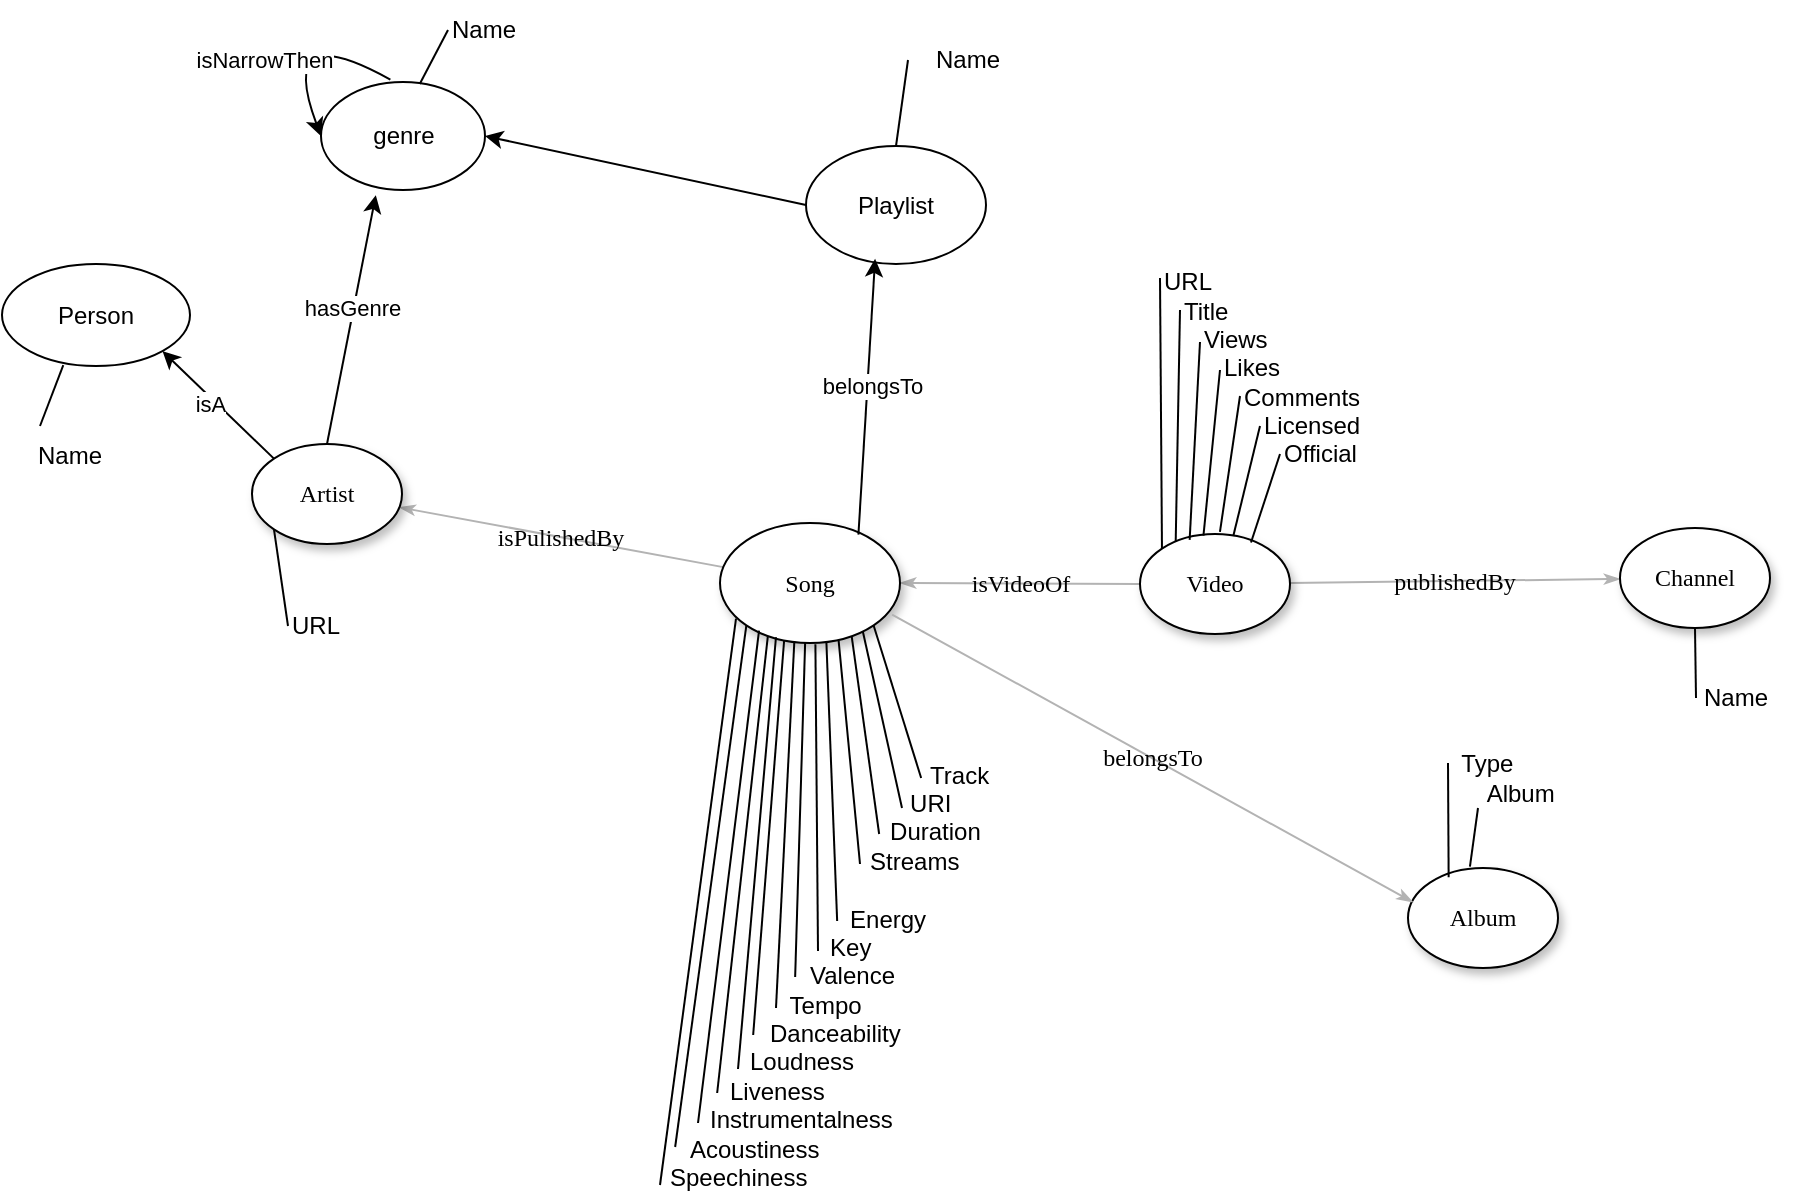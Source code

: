 <mxfile version="22.0.8" type="device">
  <diagram name="Page-1" id="42789a77-a242-8287-6e28-9cd8cfd52e62">
    <mxGraphModel dx="1613" dy="663" grid="0" gridSize="10" guides="1" tooltips="1" connect="1" arrows="1" fold="1" page="1" pageScale="1" pageWidth="1100" pageHeight="850" background="none" math="0" shadow="0">
      <root>
        <mxCell id="0" />
        <mxCell id="1" parent="0" />
        <mxCell id="1ea317790d2ca983-13" value="isVideoOf" style="edgeStyle=none;rounded=1;html=1;labelBackgroundColor=none;startArrow=none;startFill=0;startSize=5;endArrow=classicThin;endFill=1;endSize=5;jettySize=auto;orthogonalLoop=1;strokeColor=#B3B3B3;strokeWidth=1;fontFamily=Verdana;fontSize=12;exitX=0;exitY=0.5;exitDx=0;exitDy=0;entryX=1;entryY=0.5;entryDx=0;entryDy=0;" parent="1" source="1ea317790d2ca983-9" target="1ea317790d2ca983-1" edge="1">
          <mxGeometry relative="1" as="geometry">
            <mxPoint x="444" y="268" as="targetPoint" />
          </mxGeometry>
        </mxCell>
        <mxCell id="1ea317790d2ca983-14" value="isPulishedBy" style="edgeStyle=none;rounded=1;html=1;labelBackgroundColor=none;startArrow=none;startFill=0;startSize=5;endArrow=classicThin;endFill=1;endSize=5;jettySize=auto;orthogonalLoop=1;strokeColor=#B3B3B3;strokeWidth=1;fontFamily=Verdana;fontSize=12" parent="1" source="1ea317790d2ca983-1" target="1ea317790d2ca983-3" edge="1">
          <mxGeometry x="-0.001" relative="1" as="geometry">
            <mxPoint as="offset" />
          </mxGeometry>
        </mxCell>
        <mxCell id="1ea317790d2ca983-1" value="Song" style="ellipse;whiteSpace=wrap;html=1;rounded=0;shadow=1;comic=0;labelBackgroundColor=none;strokeWidth=1;fontFamily=Verdana;fontSize=12;align=center;" parent="1" vertex="1">
          <mxGeometry x="370" y="272.5" width="90" height="60" as="geometry" />
        </mxCell>
        <mxCell id="1ea317790d2ca983-2" value="&lt;span&gt;Album&lt;/span&gt;" style="ellipse;whiteSpace=wrap;html=1;rounded=0;shadow=1;comic=0;labelBackgroundColor=none;strokeWidth=1;fontFamily=Verdana;fontSize=12;align=center;" parent="1" vertex="1">
          <mxGeometry x="714" y="445" width="75" height="50" as="geometry" />
        </mxCell>
        <mxCell id="1ea317790d2ca983-3" value="&lt;span&gt;Artist&lt;/span&gt;" style="ellipse;whiteSpace=wrap;html=1;rounded=0;shadow=1;comic=0;labelBackgroundColor=none;strokeWidth=1;fontFamily=Verdana;fontSize=12;align=center;" parent="1" vertex="1">
          <mxGeometry x="136" y="233" width="75" height="50" as="geometry" />
        </mxCell>
        <mxCell id="1ea317790d2ca983-19" value="publishedBy" style="edgeStyle=none;rounded=1;html=1;labelBackgroundColor=none;startArrow=none;startFill=0;startSize=5;endArrow=classicThin;endFill=1;endSize=5;jettySize=auto;orthogonalLoop=1;strokeColor=#B3B3B3;strokeWidth=1;fontFamily=Verdana;fontSize=12" parent="1" source="1ea317790d2ca983-9" target="1ea317790d2ca983-10" edge="1">
          <mxGeometry relative="1" as="geometry" />
        </mxCell>
        <mxCell id="1ea317790d2ca983-9" value="Video" style="ellipse;whiteSpace=wrap;html=1;rounded=0;shadow=1;comic=0;labelBackgroundColor=none;strokeWidth=1;fontFamily=Verdana;fontSize=12;align=center;" parent="1" vertex="1">
          <mxGeometry x="580" y="278" width="75" height="50" as="geometry" />
        </mxCell>
        <mxCell id="1ea317790d2ca983-10" value="&lt;span&gt;Channel&lt;/span&gt;" style="ellipse;whiteSpace=wrap;html=1;rounded=0;shadow=1;comic=0;labelBackgroundColor=none;strokeWidth=1;fontFamily=Verdana;fontSize=12;align=center;" parent="1" vertex="1">
          <mxGeometry x="820" y="275" width="75" height="50" as="geometry" />
        </mxCell>
        <mxCell id="-lhkFG2HZT-Equ-z4yoy-2" value="belongsTo" style="edgeStyle=none;rounded=1;html=1;labelBackgroundColor=none;startArrow=none;startFill=0;startSize=5;endArrow=classicThin;endFill=1;endSize=5;jettySize=auto;orthogonalLoop=1;strokeColor=#B3B3B3;strokeWidth=1;fontFamily=Verdana;fontSize=12;exitX=0.956;exitY=0.763;exitDx=0;exitDy=0;entryX=0.032;entryY=0.34;entryDx=0;entryDy=0;exitPerimeter=0;entryPerimeter=0;" parent="1" source="1ea317790d2ca983-1" target="1ea317790d2ca983-2" edge="1">
          <mxGeometry relative="1" as="geometry">
            <mxPoint x="440" y="310" as="sourcePoint" />
            <mxPoint x="600" y="310" as="targetPoint" />
          </mxGeometry>
        </mxCell>
        <mxCell id="-lhkFG2HZT-Equ-z4yoy-3" value="&lt;div style=&quot;text-align: left;&quot;&gt;&lt;span style=&quot;background-color: initial;&quot;&gt;Type&lt;/span&gt;&lt;/div&gt;&amp;nbsp; &amp;nbsp; Album" style="text;html=1;strokeColor=none;fillColor=none;align=center;verticalAlign=middle;whiteSpace=wrap;rounded=0;" parent="1" vertex="1">
          <mxGeometry x="734" y="385" width="60" height="30" as="geometry" />
        </mxCell>
        <mxCell id="-lhkFG2HZT-Equ-z4yoy-4" value="" style="endArrow=none;html=1;rounded=0;exitX=0.271;exitY=0.093;exitDx=0;exitDy=0;exitPerimeter=0;entryX=0;entryY=0.25;entryDx=0;entryDy=0;" parent="1" source="1ea317790d2ca983-2" edge="1" target="-lhkFG2HZT-Equ-z4yoy-3">
          <mxGeometry width="50" height="50" relative="1" as="geometry">
            <mxPoint x="110" y="140" as="sourcePoint" />
            <mxPoint x="160" y="90" as="targetPoint" />
          </mxGeometry>
        </mxCell>
        <mxCell id="-lhkFG2HZT-Equ-z4yoy-5" value="" style="endArrow=none;html=1;rounded=0;exitX=0.413;exitY=-0.013;exitDx=0;exitDy=0;exitPerimeter=0;entryX=0.25;entryY=1;entryDx=0;entryDy=0;" parent="1" source="1ea317790d2ca983-2" edge="1" target="-lhkFG2HZT-Equ-z4yoy-3">
          <mxGeometry width="50" height="50" relative="1" as="geometry">
            <mxPoint x="170" y="170" as="sourcePoint" />
            <mxPoint x="170" y="99.997" as="targetPoint" />
          </mxGeometry>
        </mxCell>
        <mxCell id="-lhkFG2HZT-Equ-z4yoy-6" value="URL" style="text;html=1;strokeColor=none;fillColor=none;align=left;verticalAlign=middle;whiteSpace=wrap;rounded=0;" parent="1" vertex="1">
          <mxGeometry x="154" y="309" width="60" height="30" as="geometry" />
        </mxCell>
        <mxCell id="-lhkFG2HZT-Equ-z4yoy-7" value="" style="endArrow=none;html=1;rounded=0;entryX=0.326;entryY=0.992;entryDx=0;entryDy=0;entryPerimeter=0;exitX=0.25;exitY=0;exitDx=0;exitDy=0;" parent="1" target="fviccIfsdbxI5g3kTzcu-4" edge="1" source="fviccIfsdbxI5g3kTzcu-9">
          <mxGeometry width="50" height="50" relative="1" as="geometry">
            <mxPoint x="41" y="376" as="sourcePoint" />
            <mxPoint x="170" y="430" as="targetPoint" />
          </mxGeometry>
        </mxCell>
        <mxCell id="-lhkFG2HZT-Equ-z4yoy-8" value="" style="endArrow=none;html=1;rounded=0;entryX=0;entryY=1;entryDx=0;entryDy=0;exitX=0;exitY=0.5;exitDx=0;exitDy=0;" parent="1" target="1ea317790d2ca983-3" edge="1" source="-lhkFG2HZT-Equ-z4yoy-6">
          <mxGeometry width="50" height="50" relative="1" as="geometry">
            <mxPoint x="150" y="480" as="sourcePoint" />
            <mxPoint x="160" y="420" as="targetPoint" />
          </mxGeometry>
        </mxCell>
        <mxCell id="-lhkFG2HZT-Equ-z4yoy-9" value="&amp;nbsp; &amp;nbsp; &amp;nbsp; &amp;nbsp; &amp;nbsp; &amp;nbsp; &amp;nbsp; &amp;nbsp; &amp;nbsp; &amp;nbsp; &amp;nbsp; &amp;nbsp; &amp;nbsp; &amp;nbsp; &amp;nbsp; &amp;nbsp; &amp;nbsp; &amp;nbsp; &amp;nbsp; &amp;nbsp;Track&lt;br&gt;&amp;nbsp; &amp;nbsp; &amp;nbsp; &amp;nbsp; &amp;nbsp; &amp;nbsp; &amp;nbsp; &amp;nbsp; &amp;nbsp; &amp;nbsp; &amp;nbsp; &amp;nbsp; &amp;nbsp; &amp;nbsp; &amp;nbsp; &amp;nbsp; &amp;nbsp; &amp;nbsp; URI&lt;br&gt;&amp;nbsp; &amp;nbsp; &amp;nbsp; &amp;nbsp; &amp;nbsp; &amp;nbsp; &amp;nbsp; &amp;nbsp; &amp;nbsp; &amp;nbsp; &amp;nbsp; &amp;nbsp; &amp;nbsp; &amp;nbsp; &amp;nbsp; &amp;nbsp; &amp;nbsp;Duration&lt;br&gt;&amp;nbsp; &amp;nbsp; &amp;nbsp; &amp;nbsp; &amp;nbsp; &amp;nbsp; &amp;nbsp; &amp;nbsp; &amp;nbsp; &amp;nbsp; &amp;nbsp; &amp;nbsp; &amp;nbsp; &amp;nbsp; &amp;nbsp; Streams&lt;br&gt;&lt;br style=&quot;border-color: var(--border-color);&quot;&gt;&amp;nbsp; &amp;nbsp; &amp;nbsp; &amp;nbsp; &amp;nbsp; &amp;nbsp; &amp;nbsp; &amp;nbsp; &amp;nbsp; &amp;nbsp; &amp;nbsp; &amp;nbsp; &amp;nbsp; &amp;nbsp;Energy&lt;br style=&quot;border-color: var(--border-color);&quot;&gt;&amp;nbsp; &amp;nbsp; &amp;nbsp; &amp;nbsp; &amp;nbsp; &amp;nbsp; &amp;nbsp; &amp;nbsp; &amp;nbsp; &amp;nbsp; &amp;nbsp; &amp;nbsp; Key&lt;br&gt;&amp;nbsp; &amp;nbsp; &amp;nbsp; &amp;nbsp; &amp;nbsp; &amp;nbsp; &amp;nbsp; &amp;nbsp; &amp;nbsp; &amp;nbsp; &amp;nbsp;Valence&lt;br&gt;&amp;nbsp; &amp;nbsp; &amp;nbsp; &amp;nbsp; &amp;nbsp; &amp;nbsp; &amp;nbsp; &amp;nbsp; &amp;nbsp; Tempo&lt;br&gt;&amp;nbsp; &amp;nbsp; &amp;nbsp; &amp;nbsp; &amp;nbsp; &amp;nbsp; &amp;nbsp; &amp;nbsp;Danceability&lt;br style=&quot;border-color: var(--border-color);&quot;&gt;&amp;nbsp; &amp;nbsp; &amp;nbsp; &amp;nbsp; &amp;nbsp; &amp;nbsp; Loudness&lt;br style=&quot;border-color: var(--border-color);&quot;&gt;&amp;nbsp; &amp;nbsp; &amp;nbsp; &amp;nbsp; &amp;nbsp;Liveness&lt;br style=&quot;border-color: var(--border-color);&quot;&gt;&amp;nbsp; &amp;nbsp;&amp;nbsp; &amp;nbsp;Instrumentalness&lt;br style=&quot;border-color: var(--border-color);&quot;&gt;&amp;nbsp; &amp;nbsp;Acoustiness&lt;br style=&quot;border-color: var(--border-color);&quot;&gt;Speechiness" style="text;html=1;strokeColor=none;fillColor=none;align=left;verticalAlign=middle;whiteSpace=wrap;rounded=0;" parent="1" vertex="1">
          <mxGeometry x="343" y="388.5" width="170" height="220" as="geometry" />
        </mxCell>
        <mxCell id="-lhkFG2HZT-Equ-z4yoy-10" value="" style="endArrow=none;html=1;rounded=0;entryX=0.089;entryY=0.796;entryDx=0;entryDy=0;entryPerimeter=0;" parent="1" target="1ea317790d2ca983-1" edge="1">
          <mxGeometry width="50" height="50" relative="1" as="geometry">
            <mxPoint x="340" y="603.5" as="sourcePoint" />
            <mxPoint x="340" y="330" as="targetPoint" />
          </mxGeometry>
        </mxCell>
        <mxCell id="-lhkFG2HZT-Equ-z4yoy-11" value="" style="endArrow=none;html=1;rounded=0;entryX=0;entryY=1;entryDx=0;entryDy=0;" parent="1" target="1ea317790d2ca983-1" edge="1">
          <mxGeometry width="50" height="50" relative="1" as="geometry">
            <mxPoint x="347.58" y="584.5" as="sourcePoint" />
            <mxPoint x="350" y="330" as="targetPoint" />
          </mxGeometry>
        </mxCell>
        <mxCell id="-lhkFG2HZT-Equ-z4yoy-12" value="" style="endArrow=none;html=1;rounded=0;entryX=0.217;entryY=0.897;entryDx=0;entryDy=0;entryPerimeter=0;" parent="1" target="1ea317790d2ca983-1" edge="1">
          <mxGeometry width="50" height="50" relative="1" as="geometry">
            <mxPoint x="359" y="572.5" as="sourcePoint" />
            <mxPoint x="359" y="332.5" as="targetPoint" />
          </mxGeometry>
        </mxCell>
        <mxCell id="-lhkFG2HZT-Equ-z4yoy-13" value="" style="endArrow=none;html=1;rounded=0;entryX=0.266;entryY=0.94;entryDx=0;entryDy=0;entryPerimeter=0;" parent="1" target="1ea317790d2ca983-1" edge="1">
          <mxGeometry width="50" height="50" relative="1" as="geometry">
            <mxPoint x="368.58" y="557.5" as="sourcePoint" />
            <mxPoint x="369" y="330" as="targetPoint" />
          </mxGeometry>
        </mxCell>
        <mxCell id="-lhkFG2HZT-Equ-z4yoy-14" value="" style="endArrow=none;html=1;rounded=0;entryX=0.311;entryY=0.952;entryDx=0;entryDy=0;entryPerimeter=0;" parent="1" target="1ea317790d2ca983-1" edge="1">
          <mxGeometry width="50" height="50" relative="1" as="geometry">
            <mxPoint x="379" y="545.5" as="sourcePoint" />
            <mxPoint x="379" y="330" as="targetPoint" />
          </mxGeometry>
        </mxCell>
        <mxCell id="-lhkFG2HZT-Equ-z4yoy-15" value="" style="endArrow=none;html=1;rounded=0;entryX=0.356;entryY=0.983;entryDx=0;entryDy=0;entryPerimeter=0;" parent="1" target="1ea317790d2ca983-1" edge="1">
          <mxGeometry width="50" height="50" relative="1" as="geometry">
            <mxPoint x="386.58" y="528.5" as="sourcePoint" />
            <mxPoint x="387" y="330" as="targetPoint" />
          </mxGeometry>
        </mxCell>
        <mxCell id="-lhkFG2HZT-Equ-z4yoy-16" value="" style="endArrow=none;html=1;rounded=0;entryX=0.413;entryY=0.986;entryDx=0;entryDy=0;entryPerimeter=0;" parent="1" target="1ea317790d2ca983-1" edge="1">
          <mxGeometry width="50" height="50" relative="1" as="geometry">
            <mxPoint x="398" y="515" as="sourcePoint" />
            <mxPoint x="398" y="325" as="targetPoint" />
          </mxGeometry>
        </mxCell>
        <mxCell id="-lhkFG2HZT-Equ-z4yoy-17" value="" style="endArrow=none;html=1;rounded=0;entryX=0.473;entryY=0.995;entryDx=0;entryDy=0;entryPerimeter=0;" parent="1" target="1ea317790d2ca983-1" edge="1">
          <mxGeometry width="50" height="50" relative="1" as="geometry">
            <mxPoint x="407.58" y="499.5" as="sourcePoint" />
            <mxPoint x="410" y="330" as="targetPoint" />
          </mxGeometry>
        </mxCell>
        <mxCell id="-lhkFG2HZT-Equ-z4yoy-18" value="" style="endArrow=none;html=1;rounded=0;entryX=0.53;entryY=1.011;entryDx=0;entryDy=0;entryPerimeter=0;" parent="1" target="1ea317790d2ca983-1" edge="1">
          <mxGeometry width="50" height="50" relative="1" as="geometry">
            <mxPoint x="419" y="486.5" as="sourcePoint" />
            <mxPoint x="420" y="330" as="targetPoint" />
          </mxGeometry>
        </mxCell>
        <mxCell id="-lhkFG2HZT-Equ-z4yoy-19" value="" style="endArrow=none;html=1;rounded=0;entryX=0.591;entryY=0.992;entryDx=0;entryDy=0;entryPerimeter=0;" parent="1" target="1ea317790d2ca983-1" edge="1">
          <mxGeometry width="50" height="50" relative="1" as="geometry">
            <mxPoint x="428.58" y="471.5" as="sourcePoint" />
            <mxPoint x="429" y="330" as="targetPoint" />
          </mxGeometry>
        </mxCell>
        <mxCell id="-lhkFG2HZT-Equ-z4yoy-20" value="" style="endArrow=none;html=1;rounded=0;entryX=0.659;entryY=0.98;entryDx=0;entryDy=0;entryPerimeter=0;" parent="1" target="1ea317790d2ca983-1" edge="1">
          <mxGeometry width="50" height="50" relative="1" as="geometry">
            <mxPoint x="440" y="443" as="sourcePoint" />
            <mxPoint x="440" y="330" as="targetPoint" />
          </mxGeometry>
        </mxCell>
        <mxCell id="-lhkFG2HZT-Equ-z4yoy-21" value="" style="endArrow=none;html=1;rounded=0;entryX=0.732;entryY=0.949;entryDx=0;entryDy=0;entryPerimeter=0;" parent="1" target="1ea317790d2ca983-1" edge="1">
          <mxGeometry width="50" height="50" relative="1" as="geometry">
            <mxPoint x="449.58" y="428" as="sourcePoint" />
            <mxPoint x="450" y="330" as="targetPoint" />
          </mxGeometry>
        </mxCell>
        <mxCell id="-lhkFG2HZT-Equ-z4yoy-22" value="" style="endArrow=none;html=1;rounded=0;entryX=0.793;entryY=0.9;entryDx=0;entryDy=0;entryPerimeter=0;" parent="1" target="1ea317790d2ca983-1" edge="1">
          <mxGeometry width="50" height="50" relative="1" as="geometry">
            <mxPoint x="461" y="415" as="sourcePoint" />
            <mxPoint x="460" y="330" as="targetPoint" />
          </mxGeometry>
        </mxCell>
        <mxCell id="-lhkFG2HZT-Equ-z4yoy-23" value="" style="endArrow=none;html=1;rounded=0;entryX=1;entryY=1;entryDx=0;entryDy=0;" parent="1" target="1ea317790d2ca983-1" edge="1">
          <mxGeometry width="50" height="50" relative="1" as="geometry">
            <mxPoint x="470.58" y="400" as="sourcePoint" />
            <mxPoint x="470" y="330" as="targetPoint" />
          </mxGeometry>
        </mxCell>
        <mxCell id="-lhkFG2HZT-Equ-z4yoy-24" value="URL&lt;br&gt;&amp;nbsp; &amp;nbsp;Title&lt;br&gt;&amp;nbsp; &amp;nbsp; &amp;nbsp; Views&lt;br&gt;&amp;nbsp; &amp;nbsp; &amp;nbsp; &amp;nbsp; &amp;nbsp;Likes&lt;br&gt;&amp;nbsp; &amp;nbsp; &amp;nbsp; &amp;nbsp; &amp;nbsp; &amp;nbsp; Comments&lt;br&gt;&amp;nbsp; &amp;nbsp; &amp;nbsp; &amp;nbsp; &amp;nbsp; &amp;nbsp; &amp;nbsp; &amp;nbsp;Licensed&lt;br&gt;&amp;nbsp; &amp;nbsp; &amp;nbsp; &amp;nbsp; &amp;nbsp; &amp;nbsp; &amp;nbsp; &amp;nbsp; &amp;nbsp; Official" style="text;html=1;strokeColor=none;fillColor=none;align=left;verticalAlign=middle;whiteSpace=wrap;rounded=0;" parent="1" vertex="1">
          <mxGeometry x="590" y="140" width="110" height="110" as="geometry" />
        </mxCell>
        <mxCell id="-lhkFG2HZT-Equ-z4yoy-25" value="" style="endArrow=none;html=1;rounded=0;exitX=0;exitY=0;exitDx=0;exitDy=0;" parent="1" source="1ea317790d2ca983-9" edge="1">
          <mxGeometry width="50" height="50" relative="1" as="geometry">
            <mxPoint x="540" y="200" as="sourcePoint" />
            <mxPoint x="590" y="150" as="targetPoint" />
          </mxGeometry>
        </mxCell>
        <mxCell id="-lhkFG2HZT-Equ-z4yoy-26" value="" style="endArrow=none;html=1;rounded=0;exitX=0.238;exitY=0.08;exitDx=0;exitDy=0;exitPerimeter=0;" parent="1" source="1ea317790d2ca983-9" edge="1">
          <mxGeometry width="50" height="50" relative="1" as="geometry">
            <mxPoint x="610" y="280" as="sourcePoint" />
            <mxPoint x="600" y="166" as="targetPoint" />
          </mxGeometry>
        </mxCell>
        <mxCell id="-lhkFG2HZT-Equ-z4yoy-27" value="" style="endArrow=none;html=1;rounded=0;exitX=0.331;exitY=0.059;exitDx=0;exitDy=0;exitPerimeter=0;" parent="1" source="1ea317790d2ca983-9" edge="1">
          <mxGeometry width="50" height="50" relative="1" as="geometry">
            <mxPoint x="618" y="295" as="sourcePoint" />
            <mxPoint x="610" y="182" as="targetPoint" />
          </mxGeometry>
        </mxCell>
        <mxCell id="-lhkFG2HZT-Equ-z4yoy-28" value="" style="endArrow=none;html=1;rounded=0;exitX=0.423;exitY=0.016;exitDx=0;exitDy=0;exitPerimeter=0;" parent="1" source="1ea317790d2ca983-9" edge="1">
          <mxGeometry width="50" height="50" relative="1" as="geometry">
            <mxPoint x="625" y="292" as="sourcePoint" />
            <mxPoint x="620" y="196" as="targetPoint" />
          </mxGeometry>
        </mxCell>
        <mxCell id="-lhkFG2HZT-Equ-z4yoy-29" value="" style="endArrow=none;html=1;rounded=0;exitX=0.533;exitY=-0.021;exitDx=0;exitDy=0;exitPerimeter=0;" parent="1" source="1ea317790d2ca983-9" edge="1">
          <mxGeometry width="50" height="50" relative="1" as="geometry">
            <mxPoint x="632" y="289" as="sourcePoint" />
            <mxPoint x="630" y="209" as="targetPoint" />
          </mxGeometry>
        </mxCell>
        <mxCell id="-lhkFG2HZT-Equ-z4yoy-30" value="" style="endArrow=none;html=1;rounded=0;exitX=0.622;exitY=0.021;exitDx=0;exitDy=0;exitPerimeter=0;" parent="1" source="1ea317790d2ca983-9" edge="1">
          <mxGeometry width="50" height="50" relative="1" as="geometry">
            <mxPoint x="640" y="289" as="sourcePoint" />
            <mxPoint x="640" y="224" as="targetPoint" />
          </mxGeometry>
        </mxCell>
        <mxCell id="-lhkFG2HZT-Equ-z4yoy-31" value="" style="endArrow=none;html=1;rounded=0;exitX=0.74;exitY=0.085;exitDx=0;exitDy=0;exitPerimeter=0;" parent="1" source="1ea317790d2ca983-9" edge="1">
          <mxGeometry width="50" height="50" relative="1" as="geometry">
            <mxPoint x="647" y="290" as="sourcePoint" />
            <mxPoint x="650" y="238" as="targetPoint" />
          </mxGeometry>
        </mxCell>
        <mxCell id="-lhkFG2HZT-Equ-z4yoy-32" value="Name" style="text;html=1;strokeColor=none;fillColor=none;align=center;verticalAlign=middle;whiteSpace=wrap;rounded=0;" parent="1" vertex="1">
          <mxGeometry x="848" y="345" width="60" height="30" as="geometry" />
        </mxCell>
        <mxCell id="-lhkFG2HZT-Equ-z4yoy-33" value="" style="endArrow=none;html=1;rounded=0;entryX=0.5;entryY=1;entryDx=0;entryDy=0;" parent="1" target="1ea317790d2ca983-10" edge="1">
          <mxGeometry width="50" height="50" relative="1" as="geometry">
            <mxPoint x="858" y="360" as="sourcePoint" />
            <mxPoint x="860" y="286" as="targetPoint" />
          </mxGeometry>
        </mxCell>
        <mxCell id="fviccIfsdbxI5g3kTzcu-1" value="genre" style="ellipse;whiteSpace=wrap;html=1;" vertex="1" parent="1">
          <mxGeometry x="170.5" y="52" width="82" height="54" as="geometry" />
        </mxCell>
        <mxCell id="fviccIfsdbxI5g3kTzcu-2" value="" style="endArrow=classic;html=1;rounded=0;exitX=0.5;exitY=0;exitDx=0;exitDy=0;entryX=0.334;entryY=1.048;entryDx=0;entryDy=0;entryPerimeter=0;" edge="1" parent="1" source="1ea317790d2ca983-3" target="fviccIfsdbxI5g3kTzcu-1">
          <mxGeometry width="50" height="50" relative="1" as="geometry">
            <mxPoint x="524" y="273" as="sourcePoint" />
            <mxPoint x="574" y="223" as="targetPoint" />
          </mxGeometry>
        </mxCell>
        <mxCell id="fviccIfsdbxI5g3kTzcu-3" value="hasGenre" style="edgeLabel;html=1;align=center;verticalAlign=middle;resizable=0;points=[];" vertex="1" connectable="0" parent="fviccIfsdbxI5g3kTzcu-2">
          <mxGeometry x="0.095" y="1" relative="1" as="geometry">
            <mxPoint as="offset" />
          </mxGeometry>
        </mxCell>
        <mxCell id="fviccIfsdbxI5g3kTzcu-4" value="Person" style="ellipse;whiteSpace=wrap;html=1;" vertex="1" parent="1">
          <mxGeometry x="11" y="143" width="94" height="51" as="geometry" />
        </mxCell>
        <mxCell id="fviccIfsdbxI5g3kTzcu-5" value="" style="endArrow=classic;html=1;rounded=0;exitX=0;exitY=0;exitDx=0;exitDy=0;entryX=1;entryY=1;entryDx=0;entryDy=0;" edge="1" parent="1" source="1ea317790d2ca983-3" target="fviccIfsdbxI5g3kTzcu-4">
          <mxGeometry width="50" height="50" relative="1" as="geometry">
            <mxPoint x="524" y="365" as="sourcePoint" />
            <mxPoint x="574" y="315" as="targetPoint" />
          </mxGeometry>
        </mxCell>
        <mxCell id="fviccIfsdbxI5g3kTzcu-6" value="isA" style="edgeLabel;html=1;align=center;verticalAlign=middle;resizable=0;points=[];" vertex="1" connectable="0" parent="fviccIfsdbxI5g3kTzcu-5">
          <mxGeometry x="0.1" y="3" relative="1" as="geometry">
            <mxPoint as="offset" />
          </mxGeometry>
        </mxCell>
        <mxCell id="fviccIfsdbxI5g3kTzcu-7" value="Name" style="text;html=1;strokeColor=none;fillColor=none;align=left;verticalAlign=middle;whiteSpace=wrap;rounded=0;" vertex="1" parent="1">
          <mxGeometry x="234" y="11" width="60" height="30" as="geometry" />
        </mxCell>
        <mxCell id="fviccIfsdbxI5g3kTzcu-8" value="" style="endArrow=none;html=1;rounded=0;exitX=0.602;exitY=0.019;exitDx=0;exitDy=0;exitPerimeter=0;entryX=0;entryY=0.5;entryDx=0;entryDy=0;" edge="1" parent="1" source="fviccIfsdbxI5g3kTzcu-1" target="fviccIfsdbxI5g3kTzcu-7">
          <mxGeometry width="50" height="50" relative="1" as="geometry">
            <mxPoint x="524" y="294" as="sourcePoint" />
            <mxPoint x="574" y="244" as="targetPoint" />
          </mxGeometry>
        </mxCell>
        <mxCell id="fviccIfsdbxI5g3kTzcu-9" value="Name" style="text;html=1;strokeColor=none;fillColor=none;align=center;verticalAlign=middle;whiteSpace=wrap;rounded=0;" vertex="1" parent="1">
          <mxGeometry x="15" y="224" width="60" height="30" as="geometry" />
        </mxCell>
        <mxCell id="fviccIfsdbxI5g3kTzcu-11" value="Playlist" style="ellipse;whiteSpace=wrap;html=1;" vertex="1" parent="1">
          <mxGeometry x="413" y="84" width="90" height="59" as="geometry" />
        </mxCell>
        <mxCell id="fviccIfsdbxI5g3kTzcu-12" value="Name" style="text;html=1;strokeColor=none;fillColor=none;align=center;verticalAlign=middle;whiteSpace=wrap;rounded=0;" vertex="1" parent="1">
          <mxGeometry x="464" y="26" width="60" height="30" as="geometry" />
        </mxCell>
        <mxCell id="fviccIfsdbxI5g3kTzcu-13" value="" style="endArrow=none;html=1;rounded=0;entryX=0;entryY=0.5;entryDx=0;entryDy=0;exitX=0.5;exitY=0;exitDx=0;exitDy=0;" edge="1" parent="1" source="fviccIfsdbxI5g3kTzcu-11" target="fviccIfsdbxI5g3kTzcu-12">
          <mxGeometry width="50" height="50" relative="1" as="geometry">
            <mxPoint x="524" y="288" as="sourcePoint" />
            <mxPoint x="574" y="238" as="targetPoint" />
          </mxGeometry>
        </mxCell>
        <mxCell id="fviccIfsdbxI5g3kTzcu-14" value="" style="endArrow=classic;html=1;rounded=0;exitX=0.769;exitY=0.097;exitDx=0;exitDy=0;exitPerimeter=0;entryX=0.384;entryY=0.956;entryDx=0;entryDy=0;entryPerimeter=0;" edge="1" parent="1" source="1ea317790d2ca983-1" target="fviccIfsdbxI5g3kTzcu-11">
          <mxGeometry width="50" height="50" relative="1" as="geometry">
            <mxPoint x="524" y="288" as="sourcePoint" />
            <mxPoint x="574" y="238" as="targetPoint" />
          </mxGeometry>
        </mxCell>
        <mxCell id="fviccIfsdbxI5g3kTzcu-15" value="belongsTo" style="edgeLabel;html=1;align=center;verticalAlign=middle;resizable=0;points=[];" vertex="1" connectable="0" parent="fviccIfsdbxI5g3kTzcu-14">
          <mxGeometry x="0.076" y="-2" relative="1" as="geometry">
            <mxPoint as="offset" />
          </mxGeometry>
        </mxCell>
        <mxCell id="fviccIfsdbxI5g3kTzcu-16" value="" style="endArrow=classic;html=1;rounded=0;exitX=0;exitY=0.5;exitDx=0;exitDy=0;entryX=1;entryY=0.5;entryDx=0;entryDy=0;" edge="1" parent="1" source="fviccIfsdbxI5g3kTzcu-11" target="fviccIfsdbxI5g3kTzcu-1">
          <mxGeometry width="50" height="50" relative="1" as="geometry">
            <mxPoint x="524" y="288" as="sourcePoint" />
            <mxPoint x="574" y="238" as="targetPoint" />
          </mxGeometry>
        </mxCell>
        <mxCell id="fviccIfsdbxI5g3kTzcu-20" value="" style="curved=1;endArrow=classic;html=1;rounded=0;exitX=0.423;exitY=-0.022;exitDx=0;exitDy=0;exitPerimeter=0;entryX=0;entryY=0.5;entryDx=0;entryDy=0;" edge="1" parent="1" source="fviccIfsdbxI5g3kTzcu-1" target="fviccIfsdbxI5g3kTzcu-1">
          <mxGeometry width="50" height="50" relative="1" as="geometry">
            <mxPoint x="524" y="272" as="sourcePoint" />
            <mxPoint x="574" y="222" as="targetPoint" />
            <Array as="points">
              <mxPoint x="148" y="19" />
            </Array>
          </mxGeometry>
        </mxCell>
        <mxCell id="fviccIfsdbxI5g3kTzcu-21" value="isNarrowThen" style="edgeLabel;html=1;align=center;verticalAlign=middle;resizable=0;points=[];" vertex="1" connectable="0" parent="fviccIfsdbxI5g3kTzcu-20">
          <mxGeometry x="-0.577" y="5" relative="1" as="geometry">
            <mxPoint x="-37" y="-1" as="offset" />
          </mxGeometry>
        </mxCell>
      </root>
    </mxGraphModel>
  </diagram>
</mxfile>
